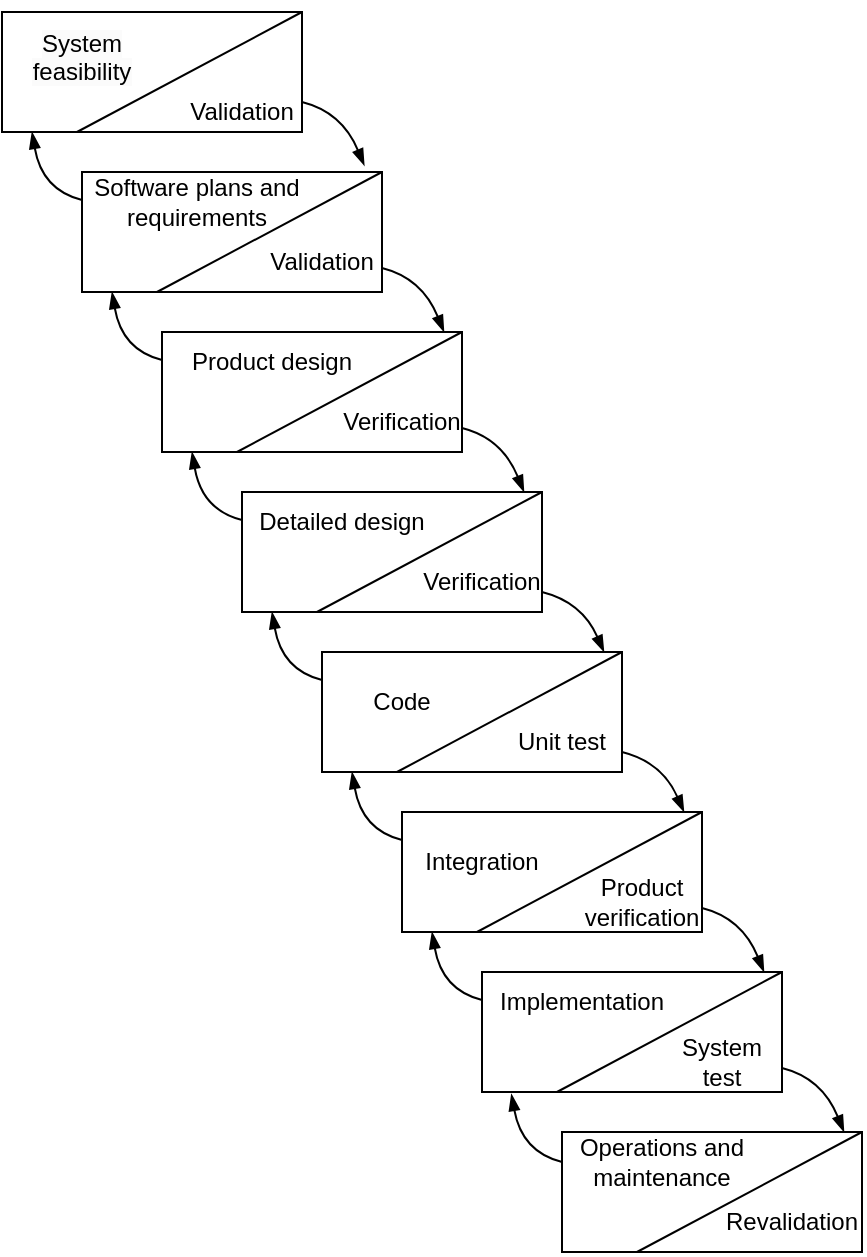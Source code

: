 <mxfile scale="1" border="0" version="24.7.8">
  <diagram id="dIe3htdN8or-eYGjtdwk" name="Seite-1">
    <mxGraphModel dx="1050" dy="1178" grid="0" gridSize="10" guides="1" tooltips="1" connect="1" arrows="1" fold="1" page="1" pageScale="1" pageWidth="444" pageHeight="640" math="0" shadow="0">
      <root>
        <mxCell id="0" />
        <mxCell id="1" parent="0" />
        <mxCell id="bZ1f6T55pEfagdD1Zm0P-2" value="&lt;p style=&quot;line-height: 140%;&quot;&gt;&lt;br&gt;&lt;/p&gt;" style="rounded=0;whiteSpace=wrap;html=1;" parent="1" vertex="1">
          <mxGeometry x="5" y="-628" width="150" height="60" as="geometry" />
        </mxCell>
        <mxCell id="rGF4ST0ST0lqnFrO_cEw-2" value="" style="endArrow=none;html=1;rounded=0;entryX=1;entryY=0;entryDx=0;entryDy=0;exitX=0.25;exitY=1;exitDx=0;exitDy=0;elbow=vertical;" parent="1" source="bZ1f6T55pEfagdD1Zm0P-2" target="bZ1f6T55pEfagdD1Zm0P-2" edge="1">
          <mxGeometry width="50" height="50" relative="1" as="geometry">
            <mxPoint x="-75" y="-418" as="sourcePoint" />
            <mxPoint x="-25" y="-468" as="targetPoint" />
          </mxGeometry>
        </mxCell>
        <mxCell id="rGF4ST0ST0lqnFrO_cEw-3" value="&#xa;&lt;span style=&quot;color: rgb(0, 0, 0); font-family: Helvetica; font-size: 12px; font-style: normal; font-variant-ligatures: normal; font-variant-caps: normal; font-weight: 400; letter-spacing: normal; orphans: 2; text-align: center; text-indent: 0px; text-transform: none; widows: 2; word-spacing: 0px; -webkit-text-stroke-width: 0px; background-color: rgb(251, 251, 251); text-decoration-thickness: initial; text-decoration-style: initial; text-decoration-color: initial; float: none; display: inline !important;&quot;&gt;System&lt;/span&gt;&lt;br style=&quot;border-color: var(--border-color); color: rgb(0, 0, 0); font-family: Helvetica; font-size: 12px; font-style: normal; font-variant-ligatures: normal; font-variant-caps: normal; font-weight: 400; letter-spacing: normal; orphans: 2; text-align: center; text-indent: 0px; text-transform: none; widows: 2; word-spacing: 0px; -webkit-text-stroke-width: 0px; background-color: rgb(251, 251, 251); text-decoration-thickness: initial; text-decoration-style: initial; text-decoration-color: initial;&quot;&gt;&lt;span style=&quot;color: rgb(0, 0, 0); font-family: Helvetica; font-size: 12px; font-style: normal; font-variant-ligatures: normal; font-variant-caps: normal; font-weight: 400; letter-spacing: normal; orphans: 2; text-align: center; text-indent: 0px; text-transform: none; widows: 2; word-spacing: 0px; -webkit-text-stroke-width: 0px; background-color: rgb(251, 251, 251); text-decoration-thickness: initial; text-decoration-style: initial; text-decoration-color: initial; float: none; display: inline !important;&quot;&gt;feasibility&lt;/span&gt;&#xa;&#xa;" style="text;html=1;strokeColor=none;fillColor=none;align=center;verticalAlign=middle;whiteSpace=wrap;rounded=0;" parent="1" vertex="1">
          <mxGeometry x="15" y="-613" width="60" height="30" as="geometry" />
        </mxCell>
        <mxCell id="rGF4ST0ST0lqnFrO_cEw-8" value="&lt;p style=&quot;line-height: 140%;&quot;&gt;&lt;br&gt;&lt;/p&gt;" style="rounded=0;whiteSpace=wrap;html=1;" parent="1" vertex="1">
          <mxGeometry x="285" y="-68" width="150" height="60" as="geometry" />
        </mxCell>
        <mxCell id="rGF4ST0ST0lqnFrO_cEw-9" value="" style="endArrow=none;html=1;rounded=0;entryX=1;entryY=0;entryDx=0;entryDy=0;exitX=0.25;exitY=1;exitDx=0;exitDy=0;elbow=vertical;" parent="1" source="rGF4ST0ST0lqnFrO_cEw-8" target="rGF4ST0ST0lqnFrO_cEw-8" edge="1">
          <mxGeometry width="50" height="50" relative="1" as="geometry">
            <mxPoint x="-55" y="-398" as="sourcePoint" />
            <mxPoint x="-5" y="-448" as="targetPoint" />
          </mxGeometry>
        </mxCell>
        <mxCell id="rGF4ST0ST0lqnFrO_cEw-10" value="&lt;p style=&quot;line-height: 140%;&quot;&gt;&lt;br&gt;&lt;/p&gt;" style="rounded=0;whiteSpace=wrap;html=1;" parent="1" vertex="1">
          <mxGeometry x="165" y="-308" width="150" height="60" as="geometry" />
        </mxCell>
        <mxCell id="rGF4ST0ST0lqnFrO_cEw-11" value="" style="endArrow=none;html=1;rounded=0;entryX=1;entryY=0;entryDx=0;entryDy=0;exitX=0.25;exitY=1;exitDx=0;exitDy=0;elbow=vertical;" parent="1" source="rGF4ST0ST0lqnFrO_cEw-10" target="rGF4ST0ST0lqnFrO_cEw-10" edge="1">
          <mxGeometry width="50" height="50" relative="1" as="geometry">
            <mxPoint x="-45" y="-388" as="sourcePoint" />
            <mxPoint x="5" y="-438" as="targetPoint" />
          </mxGeometry>
        </mxCell>
        <mxCell id="rGF4ST0ST0lqnFrO_cEw-12" value="&lt;p style=&quot;line-height: 140%;&quot;&gt;&lt;br&gt;&lt;/p&gt;" style="rounded=0;whiteSpace=wrap;html=1;" parent="1" vertex="1">
          <mxGeometry x="125" y="-388" width="150" height="60" as="geometry" />
        </mxCell>
        <mxCell id="rGF4ST0ST0lqnFrO_cEw-13" value="" style="endArrow=none;html=1;rounded=0;entryX=1;entryY=0;entryDx=0;entryDy=0;exitX=0.25;exitY=1;exitDx=0;exitDy=0;elbow=vertical;" parent="1" source="rGF4ST0ST0lqnFrO_cEw-12" target="rGF4ST0ST0lqnFrO_cEw-12" edge="1">
          <mxGeometry width="50" height="50" relative="1" as="geometry">
            <mxPoint x="-35" y="-378" as="sourcePoint" />
            <mxPoint x="15" y="-428" as="targetPoint" />
          </mxGeometry>
        </mxCell>
        <mxCell id="rGF4ST0ST0lqnFrO_cEw-14" value="&lt;p style=&quot;line-height: 140%;&quot;&gt;&lt;br&gt;&lt;/p&gt;" style="rounded=0;whiteSpace=wrap;html=1;" parent="1" vertex="1">
          <mxGeometry x="85" y="-468" width="150" height="60" as="geometry" />
        </mxCell>
        <mxCell id="rGF4ST0ST0lqnFrO_cEw-15" value="" style="endArrow=none;html=1;rounded=0;entryX=1;entryY=0;entryDx=0;entryDy=0;exitX=0.25;exitY=1;exitDx=0;exitDy=0;elbow=vertical;" parent="1" source="rGF4ST0ST0lqnFrO_cEw-14" target="rGF4ST0ST0lqnFrO_cEw-14" edge="1">
          <mxGeometry width="50" height="50" relative="1" as="geometry">
            <mxPoint x="-25" y="-368" as="sourcePoint" />
            <mxPoint x="25" y="-418" as="targetPoint" />
          </mxGeometry>
        </mxCell>
        <mxCell id="rGF4ST0ST0lqnFrO_cEw-16" value="&lt;p style=&quot;line-height: 140%;&quot;&gt;&lt;br&gt;&lt;/p&gt;" style="rounded=0;whiteSpace=wrap;html=1;" parent="1" vertex="1">
          <mxGeometry x="45" y="-548" width="150" height="60" as="geometry" />
        </mxCell>
        <mxCell id="rGF4ST0ST0lqnFrO_cEw-17" value="" style="endArrow=none;html=1;rounded=0;entryX=1;entryY=0;entryDx=0;entryDy=0;exitX=0.25;exitY=1;exitDx=0;exitDy=0;elbow=vertical;" parent="1" source="rGF4ST0ST0lqnFrO_cEw-16" target="rGF4ST0ST0lqnFrO_cEw-16" edge="1">
          <mxGeometry width="50" height="50" relative="1" as="geometry">
            <mxPoint x="-15" y="-358" as="sourcePoint" />
            <mxPoint x="35" y="-408" as="targetPoint" />
          </mxGeometry>
        </mxCell>
        <mxCell id="rGF4ST0ST0lqnFrO_cEw-18" value="&lt;p style=&quot;line-height: 140%;&quot;&gt;&lt;br&gt;&lt;/p&gt;" style="rounded=0;whiteSpace=wrap;html=1;" parent="1" vertex="1">
          <mxGeometry x="205" y="-228" width="150" height="60" as="geometry" />
        </mxCell>
        <mxCell id="rGF4ST0ST0lqnFrO_cEw-19" value="" style="endArrow=none;html=1;rounded=0;entryX=1;entryY=0;entryDx=0;entryDy=0;exitX=0.25;exitY=1;exitDx=0;exitDy=0;elbow=vertical;" parent="1" source="rGF4ST0ST0lqnFrO_cEw-18" target="rGF4ST0ST0lqnFrO_cEw-18" edge="1">
          <mxGeometry width="50" height="50" relative="1" as="geometry">
            <mxPoint x="-5" y="-348" as="sourcePoint" />
            <mxPoint x="45" y="-398" as="targetPoint" />
          </mxGeometry>
        </mxCell>
        <mxCell id="rGF4ST0ST0lqnFrO_cEw-20" value="&lt;p style=&quot;line-height: 140%;&quot;&gt;&lt;br&gt;&lt;/p&gt;" style="rounded=0;whiteSpace=wrap;html=1;" parent="1" vertex="1">
          <mxGeometry x="245" y="-148" width="150" height="60" as="geometry" />
        </mxCell>
        <mxCell id="rGF4ST0ST0lqnFrO_cEw-21" value="" style="endArrow=none;html=1;rounded=0;entryX=1;entryY=0;entryDx=0;entryDy=0;exitX=0.25;exitY=1;exitDx=0;exitDy=0;elbow=vertical;" parent="1" source="rGF4ST0ST0lqnFrO_cEw-20" target="rGF4ST0ST0lqnFrO_cEw-20" edge="1">
          <mxGeometry width="50" height="50" relative="1" as="geometry">
            <mxPoint x="115" y="-178" as="sourcePoint" />
            <mxPoint x="165" y="-228" as="targetPoint" />
          </mxGeometry>
        </mxCell>
        <mxCell id="rGF4ST0ST0lqnFrO_cEw-23" value="" style="curved=1;endArrow=blockThin;html=1;rounded=0;exitX=1;exitY=0.75;exitDx=0;exitDy=0;entryX=0.941;entryY=-0.054;entryDx=0;entryDy=0;entryPerimeter=0;endFill=1;" parent="1" source="bZ1f6T55pEfagdD1Zm0P-2" target="rGF4ST0ST0lqnFrO_cEw-16" edge="1">
          <mxGeometry width="50" height="50" relative="1" as="geometry">
            <mxPoint x="105" y="-498" as="sourcePoint" />
            <mxPoint x="185" y="-558" as="targetPoint" />
            <Array as="points">
              <mxPoint x="175" y="-578" />
            </Array>
          </mxGeometry>
        </mxCell>
        <mxCell id="rGF4ST0ST0lqnFrO_cEw-32" value="" style="curved=1;endArrow=blockThin;html=1;rounded=0;exitX=1;exitY=0.75;exitDx=0;exitDy=0;entryX=0.941;entryY=-0.054;entryDx=0;entryDy=0;entryPerimeter=0;endFill=1;" parent="1" edge="1">
          <mxGeometry width="50" height="50" relative="1" as="geometry">
            <mxPoint x="395" y="-100" as="sourcePoint" />
            <mxPoint x="426" y="-68" as="targetPoint" />
            <Array as="points">
              <mxPoint x="415" y="-95" />
            </Array>
          </mxGeometry>
        </mxCell>
        <mxCell id="rGF4ST0ST0lqnFrO_cEw-33" value="" style="curved=1;endArrow=blockThin;html=1;rounded=0;exitX=1;exitY=0.75;exitDx=0;exitDy=0;entryX=0.941;entryY=-0.054;entryDx=0;entryDy=0;entryPerimeter=0;endFill=1;" parent="1" edge="1">
          <mxGeometry width="50" height="50" relative="1" as="geometry">
            <mxPoint x="355" y="-180" as="sourcePoint" />
            <mxPoint x="386" y="-148" as="targetPoint" />
            <Array as="points">
              <mxPoint x="375" y="-175" />
            </Array>
          </mxGeometry>
        </mxCell>
        <mxCell id="rGF4ST0ST0lqnFrO_cEw-34" value="" style="curved=1;endArrow=blockThin;html=1;rounded=0;exitX=1;exitY=0.75;exitDx=0;exitDy=0;endFill=1;" parent="1" edge="1">
          <mxGeometry width="50" height="50" relative="1" as="geometry">
            <mxPoint x="315" y="-258" as="sourcePoint" />
            <mxPoint x="346" y="-228" as="targetPoint" />
            <Array as="points">
              <mxPoint x="335" y="-253" />
            </Array>
          </mxGeometry>
        </mxCell>
        <mxCell id="rGF4ST0ST0lqnFrO_cEw-35" value="" style="curved=1;endArrow=blockThin;html=1;rounded=0;exitX=1;exitY=0.75;exitDx=0;exitDy=0;endFill=1;" parent="1" edge="1">
          <mxGeometry width="50" height="50" relative="1" as="geometry">
            <mxPoint x="275" y="-338" as="sourcePoint" />
            <mxPoint x="306" y="-308" as="targetPoint" />
            <Array as="points">
              <mxPoint x="295" y="-333" />
            </Array>
          </mxGeometry>
        </mxCell>
        <mxCell id="rGF4ST0ST0lqnFrO_cEw-36" value="" style="curved=1;endArrow=blockThin;html=1;rounded=0;exitX=1;exitY=0.75;exitDx=0;exitDy=0;entryX=0.941;entryY=-0.054;entryDx=0;entryDy=0;entryPerimeter=0;endFill=1;" parent="1" edge="1">
          <mxGeometry width="50" height="50" relative="1" as="geometry">
            <mxPoint x="235" y="-420" as="sourcePoint" />
            <mxPoint x="266" y="-388" as="targetPoint" />
            <Array as="points">
              <mxPoint x="255" y="-415" />
            </Array>
          </mxGeometry>
        </mxCell>
        <mxCell id="rGF4ST0ST0lqnFrO_cEw-37" value="" style="curved=1;endArrow=blockThin;html=1;rounded=0;exitX=1;exitY=0.75;exitDx=0;exitDy=0;entryX=0.941;entryY=-0.054;entryDx=0;entryDy=0;entryPerimeter=0;endFill=1;" parent="1" edge="1">
          <mxGeometry width="50" height="50" relative="1" as="geometry">
            <mxPoint x="195" y="-500" as="sourcePoint" />
            <mxPoint x="226" y="-468" as="targetPoint" />
            <Array as="points">
              <mxPoint x="215" y="-495" />
            </Array>
          </mxGeometry>
        </mxCell>
        <mxCell id="rGF4ST0ST0lqnFrO_cEw-38" value="" style="curved=1;endArrow=blockThin;html=1;rounded=0;exitX=0;exitY=0.25;exitDx=0;exitDy=0;entryX=0.098;entryY=1.017;entryDx=0;entryDy=0;entryPerimeter=0;endFill=1;" parent="1" source="rGF4ST0ST0lqnFrO_cEw-8" target="rGF4ST0ST0lqnFrO_cEw-20" edge="1">
          <mxGeometry width="50" height="50" relative="1" as="geometry">
            <mxPoint x="125" y="4" as="sourcePoint" />
            <mxPoint x="94" y="-28" as="targetPoint" />
            <Array as="points">
              <mxPoint x="265" y="-58" />
            </Array>
          </mxGeometry>
        </mxCell>
        <mxCell id="rGF4ST0ST0lqnFrO_cEw-39" value="" style="curved=1;endArrow=blockThin;html=1;rounded=0;exitX=0;exitY=0.25;exitDx=0;exitDy=0;entryX=0.098;entryY=1.017;entryDx=0;entryDy=0;entryPerimeter=0;endFill=1;" parent="1" edge="1">
          <mxGeometry width="50" height="50" relative="1" as="geometry">
            <mxPoint x="245" y="-134" as="sourcePoint" />
            <mxPoint x="220" y="-168" as="targetPoint" />
            <Array as="points">
              <mxPoint x="225" y="-139" />
            </Array>
          </mxGeometry>
        </mxCell>
        <mxCell id="rGF4ST0ST0lqnFrO_cEw-40" value="" style="curved=1;endArrow=blockThin;html=1;rounded=0;exitX=0;exitY=0.25;exitDx=0;exitDy=0;entryX=0.098;entryY=1.017;entryDx=0;entryDy=0;entryPerimeter=0;endFill=1;" parent="1" edge="1">
          <mxGeometry width="50" height="50" relative="1" as="geometry">
            <mxPoint x="205" y="-214" as="sourcePoint" />
            <mxPoint x="180" y="-248" as="targetPoint" />
            <Array as="points">
              <mxPoint x="185" y="-219" />
            </Array>
          </mxGeometry>
        </mxCell>
        <mxCell id="rGF4ST0ST0lqnFrO_cEw-41" value="" style="curved=1;endArrow=blockThin;html=1;rounded=0;exitX=0;exitY=0.25;exitDx=0;exitDy=0;entryX=0.098;entryY=1.017;entryDx=0;entryDy=0;entryPerimeter=0;endFill=1;" parent="1" edge="1">
          <mxGeometry width="50" height="50" relative="1" as="geometry">
            <mxPoint x="165" y="-294" as="sourcePoint" />
            <mxPoint x="140" y="-328" as="targetPoint" />
            <Array as="points">
              <mxPoint x="145" y="-299" />
            </Array>
          </mxGeometry>
        </mxCell>
        <mxCell id="rGF4ST0ST0lqnFrO_cEw-42" value="" style="curved=1;endArrow=blockThin;html=1;rounded=0;exitX=0;exitY=0.25;exitDx=0;exitDy=0;entryX=0.098;entryY=1.017;entryDx=0;entryDy=0;entryPerimeter=0;endFill=1;" parent="1" edge="1">
          <mxGeometry width="50" height="50" relative="1" as="geometry">
            <mxPoint x="125" y="-374" as="sourcePoint" />
            <mxPoint x="100" y="-408" as="targetPoint" />
            <Array as="points">
              <mxPoint x="105" y="-379" />
            </Array>
          </mxGeometry>
        </mxCell>
        <mxCell id="rGF4ST0ST0lqnFrO_cEw-43" value="" style="curved=1;endArrow=blockThin;html=1;rounded=0;exitX=0;exitY=0.25;exitDx=0;exitDy=0;entryX=0.098;entryY=1.017;entryDx=0;entryDy=0;entryPerimeter=0;endFill=1;" parent="1" edge="1">
          <mxGeometry width="50" height="50" relative="1" as="geometry">
            <mxPoint x="85" y="-454" as="sourcePoint" />
            <mxPoint x="60" y="-488" as="targetPoint" />
            <Array as="points">
              <mxPoint x="65" y="-459" />
            </Array>
          </mxGeometry>
        </mxCell>
        <mxCell id="rGF4ST0ST0lqnFrO_cEw-44" value="" style="curved=1;endArrow=blockThin;html=1;rounded=0;exitX=0;exitY=0.25;exitDx=0;exitDy=0;entryX=0.098;entryY=1.017;entryDx=0;entryDy=0;entryPerimeter=0;endFill=1;" parent="1" edge="1">
          <mxGeometry width="50" height="50" relative="1" as="geometry">
            <mxPoint x="45" y="-534" as="sourcePoint" />
            <mxPoint x="20" y="-568" as="targetPoint" />
            <Array as="points">
              <mxPoint x="25" y="-539" />
            </Array>
          </mxGeometry>
        </mxCell>
        <mxCell id="rGF4ST0ST0lqnFrO_cEw-45" value="Software plans and requirements" style="text;html=1;strokeColor=none;fillColor=none;align=center;verticalAlign=middle;whiteSpace=wrap;rounded=0;" parent="1" vertex="1">
          <mxGeometry x="45" y="-548" width="115" height="30" as="geometry" />
        </mxCell>
        <mxCell id="rGF4ST0ST0lqnFrO_cEw-46" value="Product design" style="text;html=1;strokeColor=none;fillColor=none;align=center;verticalAlign=middle;whiteSpace=wrap;rounded=0;" parent="1" vertex="1">
          <mxGeometry x="95" y="-468" width="90" height="30" as="geometry" />
        </mxCell>
        <mxCell id="rGF4ST0ST0lqnFrO_cEw-47" value="Detailed design" style="text;html=1;strokeColor=none;fillColor=none;align=center;verticalAlign=middle;whiteSpace=wrap;rounded=0;" parent="1" vertex="1">
          <mxGeometry x="125" y="-388" width="100" height="30" as="geometry" />
        </mxCell>
        <mxCell id="rGF4ST0ST0lqnFrO_cEw-48" value="Code" style="text;html=1;strokeColor=none;fillColor=none;align=center;verticalAlign=middle;whiteSpace=wrap;rounded=0;" parent="1" vertex="1">
          <mxGeometry x="175" y="-298" width="60" height="30" as="geometry" />
        </mxCell>
        <mxCell id="rGF4ST0ST0lqnFrO_cEw-49" value="Integration" style="text;html=1;strokeColor=none;fillColor=none;align=center;verticalAlign=middle;whiteSpace=wrap;rounded=0;" parent="1" vertex="1">
          <mxGeometry x="215" y="-218" width="60" height="30" as="geometry" />
        </mxCell>
        <mxCell id="rGF4ST0ST0lqnFrO_cEw-50" value="Implementation" style="text;html=1;strokeColor=none;fillColor=none;align=center;verticalAlign=middle;whiteSpace=wrap;rounded=0;" parent="1" vertex="1">
          <mxGeometry x="265" y="-148" width="60" height="30" as="geometry" />
        </mxCell>
        <mxCell id="rGF4ST0ST0lqnFrO_cEw-51" value="Operations and maintenance" style="text;html=1;strokeColor=none;fillColor=none;align=center;verticalAlign=middle;whiteSpace=wrap;rounded=0;" parent="1" vertex="1">
          <mxGeometry x="285" y="-68" width="100" height="30" as="geometry" />
        </mxCell>
        <mxCell id="rGF4ST0ST0lqnFrO_cEw-52" value="Validation" style="text;html=1;strokeColor=none;fillColor=none;align=center;verticalAlign=middle;whiteSpace=wrap;rounded=0;" parent="1" vertex="1">
          <mxGeometry x="95" y="-588" width="60" height="20" as="geometry" />
        </mxCell>
        <mxCell id="rGF4ST0ST0lqnFrO_cEw-53" value="Validation" style="text;html=1;strokeColor=none;fillColor=none;align=center;verticalAlign=middle;whiteSpace=wrap;rounded=0;" parent="1" vertex="1">
          <mxGeometry x="135" y="-518" width="60" height="30" as="geometry" />
        </mxCell>
        <mxCell id="rGF4ST0ST0lqnFrO_cEw-54" value="Verification" style="text;html=1;strokeColor=none;fillColor=none;align=center;verticalAlign=middle;whiteSpace=wrap;rounded=0;" parent="1" vertex="1">
          <mxGeometry x="175" y="-438" width="60" height="30" as="geometry" />
        </mxCell>
        <mxCell id="rGF4ST0ST0lqnFrO_cEw-55" value="Verification" style="text;html=1;strokeColor=none;fillColor=none;align=center;verticalAlign=middle;whiteSpace=wrap;rounded=0;" parent="1" vertex="1">
          <mxGeometry x="215" y="-358" width="60" height="30" as="geometry" />
        </mxCell>
        <mxCell id="rGF4ST0ST0lqnFrO_cEw-56" value="Unit test" style="text;html=1;strokeColor=none;fillColor=none;align=center;verticalAlign=middle;whiteSpace=wrap;rounded=0;" parent="1" vertex="1">
          <mxGeometry x="255" y="-278" width="60" height="30" as="geometry" />
        </mxCell>
        <mxCell id="rGF4ST0ST0lqnFrO_cEw-57" value="Product&lt;br&gt;verification" style="text;html=1;strokeColor=none;fillColor=none;align=center;verticalAlign=middle;whiteSpace=wrap;rounded=0;" parent="1" vertex="1">
          <mxGeometry x="295" y="-198" width="60" height="30" as="geometry" />
        </mxCell>
        <mxCell id="rGF4ST0ST0lqnFrO_cEw-58" value="System&lt;br&gt;test" style="text;html=1;strokeColor=none;fillColor=none;align=center;verticalAlign=middle;whiteSpace=wrap;rounded=0;" parent="1" vertex="1">
          <mxGeometry x="335" y="-118" width="60" height="30" as="geometry" />
        </mxCell>
        <mxCell id="rGF4ST0ST0lqnFrO_cEw-59" value="Revalidation" style="text;html=1;strokeColor=none;fillColor=none;align=center;verticalAlign=middle;whiteSpace=wrap;rounded=0;" parent="1" vertex="1">
          <mxGeometry x="375" y="-38" width="50" height="30" as="geometry" />
        </mxCell>
      </root>
    </mxGraphModel>
  </diagram>
</mxfile>
